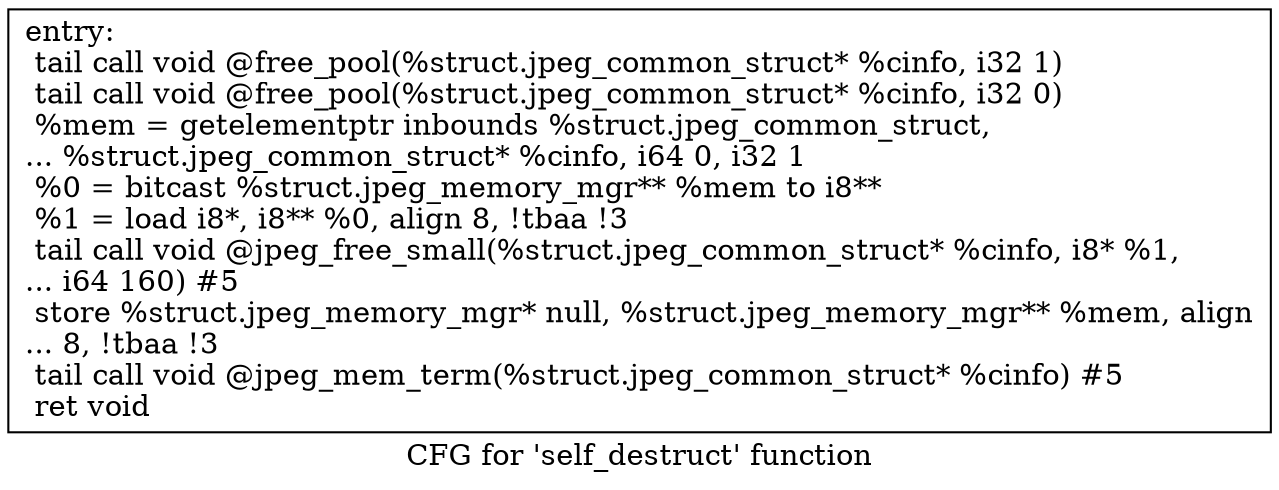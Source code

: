 digraph "CFG for 'self_destruct' function" {
	label="CFG for 'self_destruct' function";

	Node0x57a23e0 [shape=record,label="{entry:\l  tail call void @free_pool(%struct.jpeg_common_struct* %cinfo, i32 1)\l  tail call void @free_pool(%struct.jpeg_common_struct* %cinfo, i32 0)\l  %mem = getelementptr inbounds %struct.jpeg_common_struct,\l... %struct.jpeg_common_struct* %cinfo, i64 0, i32 1\l  %0 = bitcast %struct.jpeg_memory_mgr** %mem to i8**\l  %1 = load i8*, i8** %0, align 8, !tbaa !3\l  tail call void @jpeg_free_small(%struct.jpeg_common_struct* %cinfo, i8* %1,\l... i64 160) #5\l  store %struct.jpeg_memory_mgr* null, %struct.jpeg_memory_mgr** %mem, align\l... 8, !tbaa !3\l  tail call void @jpeg_mem_term(%struct.jpeg_common_struct* %cinfo) #5\l  ret void\l}"];
}
